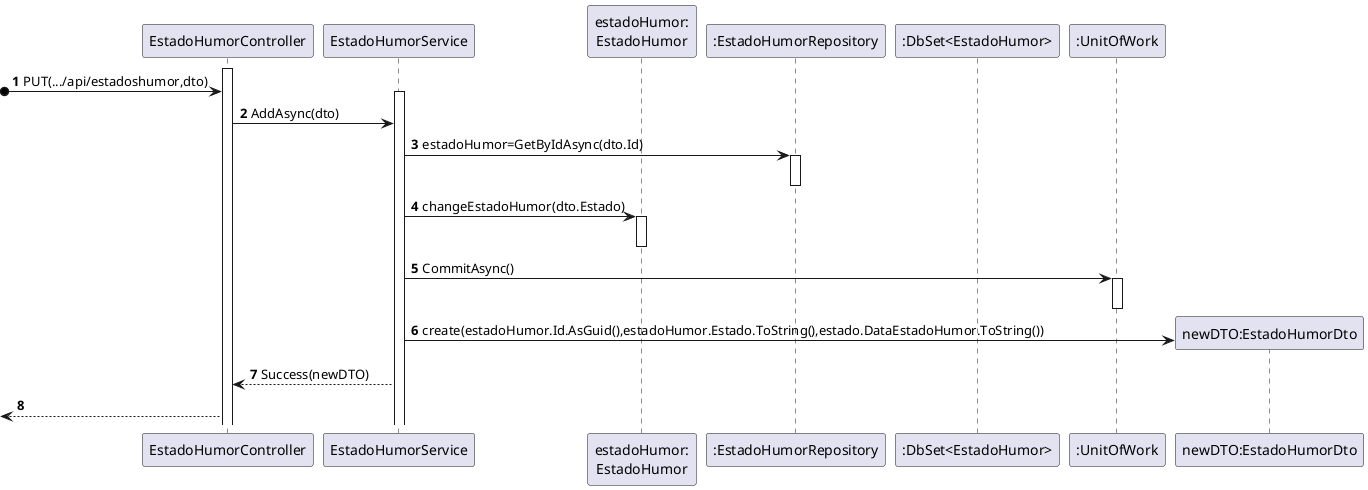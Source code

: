 @startuml

autonumber

participant "EstadoHumorController" as controller
participant "EstadoHumorService" as service
participant "estadoHumor:\nEstadoHumor" as estadoHumor
participant ":EstadoHumorRepository" as rep
participant ":DbSet<EstadoHumor>" as db
participant ":UnitOfWork" as u
participant "newDTO:EstadoHumorDto" as dto

activate controller

?o->controller : PUT(.../api/estadoshumor,dto)

activate service
controller->service: AddAsync(dto)


service->rep:estadoHumor=GetByIdAsync(dto.Id)
activate rep
deactivate rep

service->estadoHumor:changeEstadoHumor(dto.Estado)

activate estadoHumor
deactivate estadoHumor

service->u : CommitAsync()
activate u
deactivate u
service->dto**:create(estadoHumor.Id.AsGuid(),estadoHumor.Estado.ToString(),estado.DataEstadoHumor.ToString())

service-->controller:Success(newDTO)

<--controller


@enduml